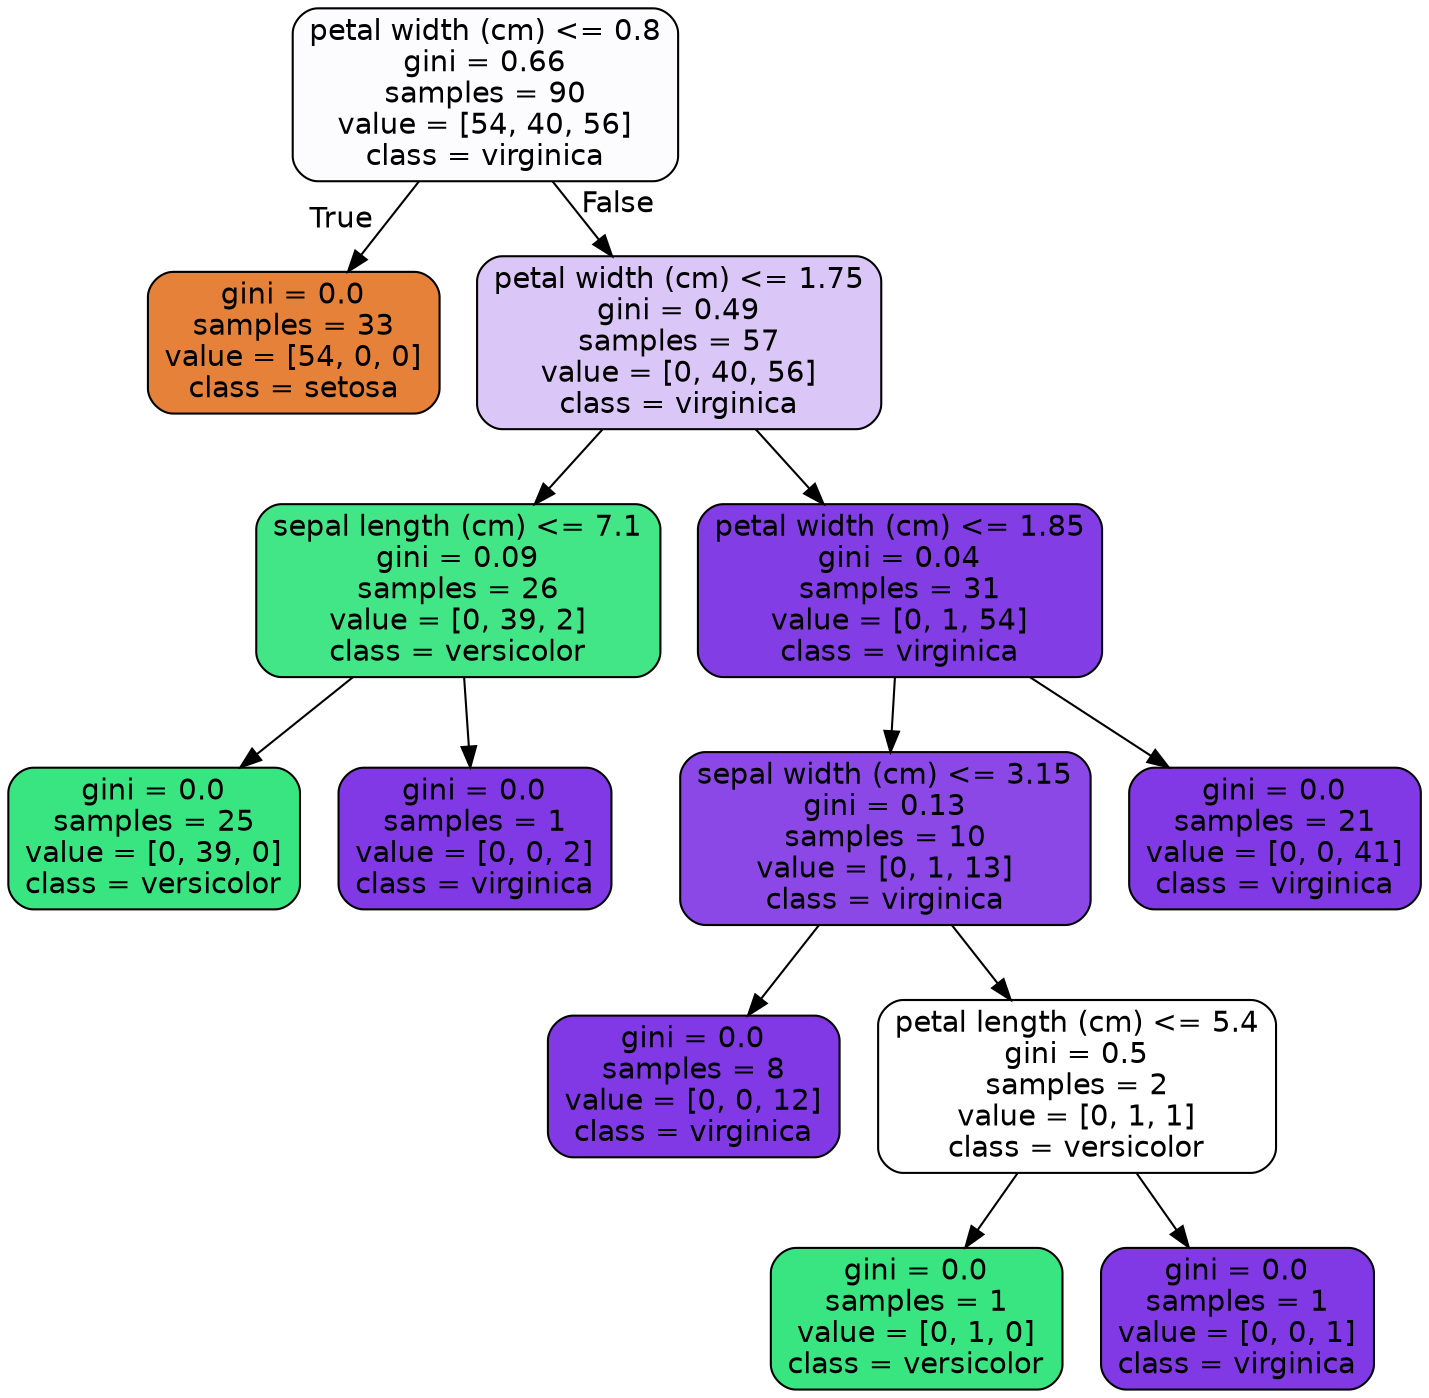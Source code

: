 digraph Tree {
node [shape=box, style="filled, rounded", color="black", fontname="helvetica"] ;
edge [fontname="helvetica"] ;
0 [label="petal width (cm) <= 0.8\ngini = 0.66\nsamples = 90\nvalue = [54, 40, 56]\nclass = virginica", fillcolor="#fcfbfe"] ;
1 [label="gini = 0.0\nsamples = 33\nvalue = [54, 0, 0]\nclass = setosa", fillcolor="#e58139"] ;
0 -> 1 [labeldistance=2.5, labelangle=45, headlabel="True"] ;
2 [label="petal width (cm) <= 1.75\ngini = 0.49\nsamples = 57\nvalue = [0, 40, 56]\nclass = virginica", fillcolor="#dbc6f8"] ;
0 -> 2 [labeldistance=2.5, labelangle=-45, headlabel="False"] ;
3 [label="sepal length (cm) <= 7.1\ngini = 0.09\nsamples = 26\nvalue = [0, 39, 2]\nclass = versicolor", fillcolor="#43e687"] ;
2 -> 3 ;
4 [label="gini = 0.0\nsamples = 25\nvalue = [0, 39, 0]\nclass = versicolor", fillcolor="#39e581"] ;
3 -> 4 ;
5 [label="gini = 0.0\nsamples = 1\nvalue = [0, 0, 2]\nclass = virginica", fillcolor="#8139e5"] ;
3 -> 5 ;
6 [label="petal width (cm) <= 1.85\ngini = 0.04\nsamples = 31\nvalue = [0, 1, 54]\nclass = virginica", fillcolor="#833de5"] ;
2 -> 6 ;
7 [label="sepal width (cm) <= 3.15\ngini = 0.13\nsamples = 10\nvalue = [0, 1, 13]\nclass = virginica", fillcolor="#8b48e7"] ;
6 -> 7 ;
8 [label="gini = 0.0\nsamples = 8\nvalue = [0, 0, 12]\nclass = virginica", fillcolor="#8139e5"] ;
7 -> 8 ;
9 [label="petal length (cm) <= 5.4\ngini = 0.5\nsamples = 2\nvalue = [0, 1, 1]\nclass = versicolor", fillcolor="#ffffff"] ;
7 -> 9 ;
10 [label="gini = 0.0\nsamples = 1\nvalue = [0, 1, 0]\nclass = versicolor", fillcolor="#39e581"] ;
9 -> 10 ;
11 [label="gini = 0.0\nsamples = 1\nvalue = [0, 0, 1]\nclass = virginica", fillcolor="#8139e5"] ;
9 -> 11 ;
12 [label="gini = 0.0\nsamples = 21\nvalue = [0, 0, 41]\nclass = virginica", fillcolor="#8139e5"] ;
6 -> 12 ;
}